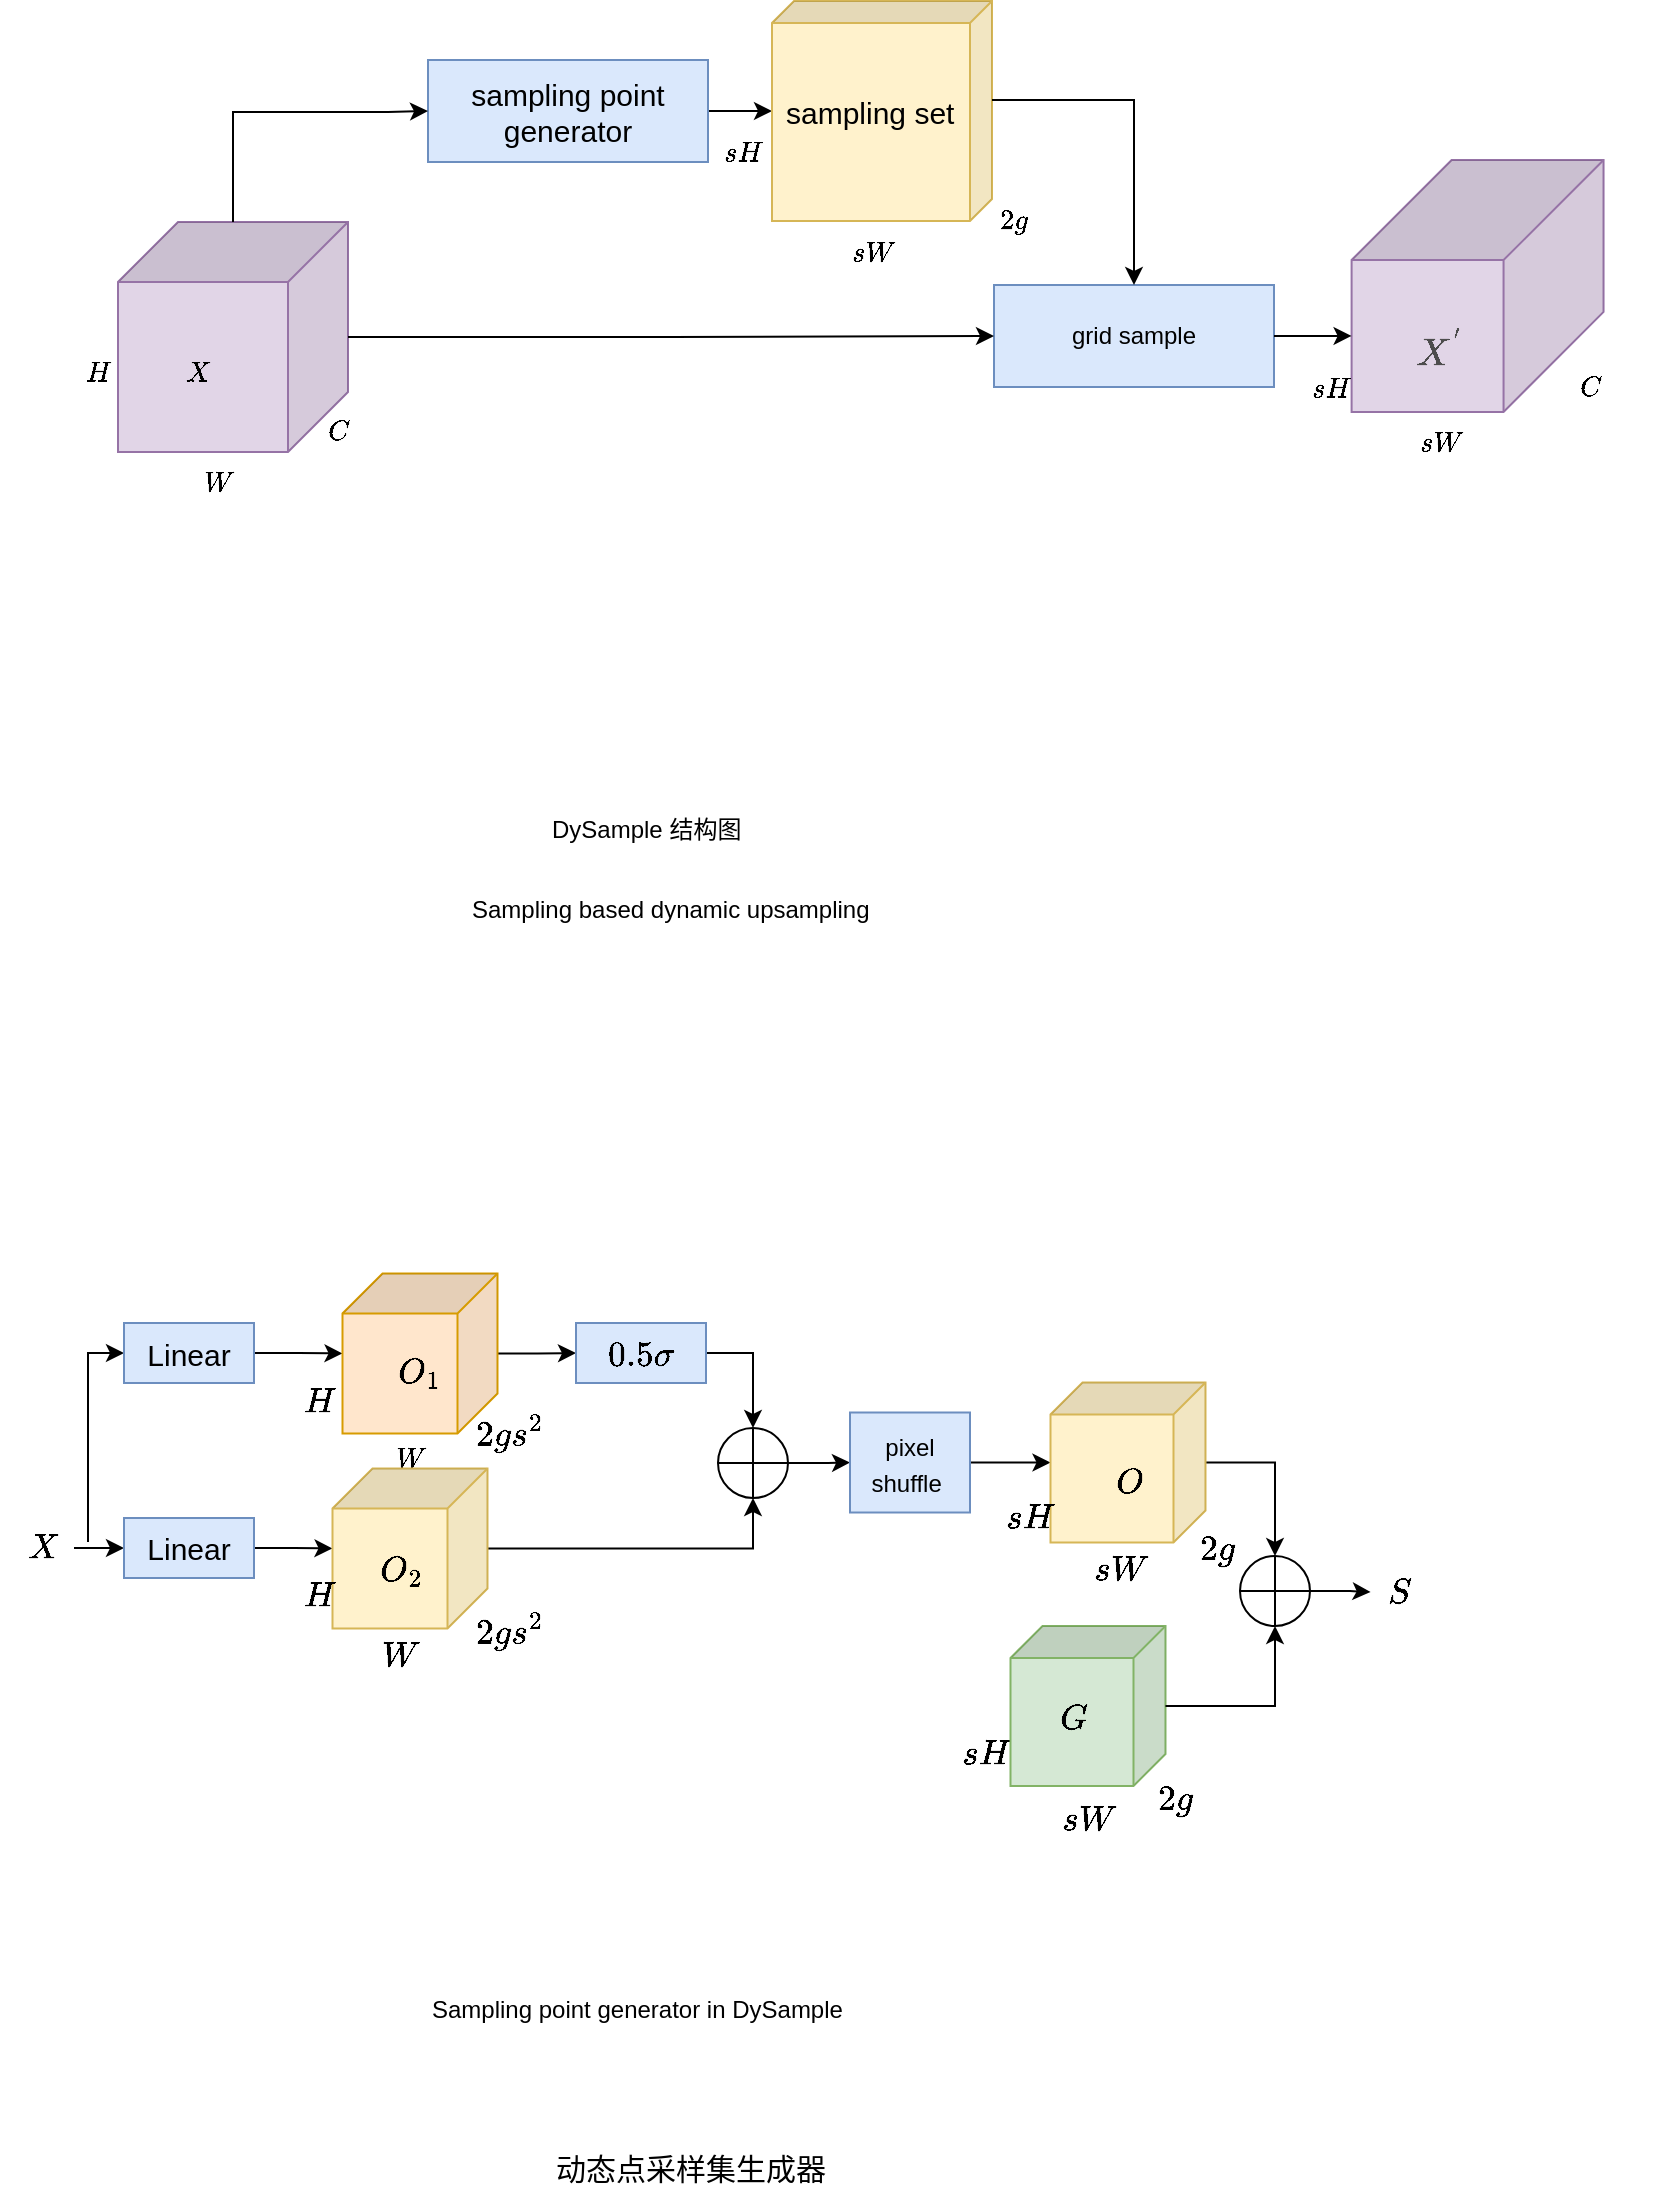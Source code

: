 <mxfile version="26.1.3">
  <diagram name="第 1 页" id="9oIQpO3N5rQyr_YoQIKY">
    <mxGraphModel dx="894" dy="1561" grid="1" gridSize="10" guides="1" tooltips="1" connect="1" arrows="1" fold="1" page="1" pageScale="1" pageWidth="1169" pageHeight="827" math="1" shadow="0">
      <root>
        <mxCell id="0" />
        <mxCell id="1" parent="0" />
        <mxCell id="AO_P0Q3c_-_OhgIRzk4a-24" value="" style="edgeStyle=orthogonalEdgeStyle;rounded=0;orthogonalLoop=1;jettySize=auto;html=1;" edge="1" parent="1" source="AO_P0Q3c_-_OhgIRzk4a-6" target="AO_P0Q3c_-_OhgIRzk4a-23">
          <mxGeometry relative="1" as="geometry" />
        </mxCell>
        <mxCell id="AO_P0Q3c_-_OhgIRzk4a-6" value=" sampling point &lt;br&gt;generator" style="rounded=0;whiteSpace=wrap;html=1;direction=east;strokeColor=#6c8ebf;arcSize=0;imageAspect=1;fillColor=#dae8fc;fontSize=15;" vertex="1" parent="1">
          <mxGeometry x="360" y="319" width="140" height="51" as="geometry" />
        </mxCell>
        <mxCell id="AO_P0Q3c_-_OhgIRzk4a-20" value="" style="group" vertex="1" connectable="0" parent="1">
          <mxGeometry x="165" y="400" width="180" height="145" as="geometry" />
        </mxCell>
        <mxCell id="AO_P0Q3c_-_OhgIRzk4a-19" value="&lt;span style=&quot;color: rgba(0, 0, 0, 0); font-family: monospace; font-size: 0px; text-align: start; text-wrap-mode: nowrap;&quot;&gt;%3CmxGraphModel%3E%3Croot%3E%3CmxCell%20id%3D%220%22%2F%3E%3CmxCell%20id%3D%221%22%20parent%3D%220%22%2F%3E%3CmxCell%20id%3D%222%22%20value%3D%22Linear%22%20style%3D%22rounded%3D0%3BwhiteSpace%3Dwrap%3Bhtml%3D1%3Bdirection%3Deast%3BstrokeColor%3D%236c8ebf%3BarcSize%3D0%3BimageAspect%3D1%3BfillColor%3D%23dae8fc%3BfontSize%3D15%3B%22%20vertex%3D%221%22%20parent%3D%221%22%3E%3CmxGeometry%20x%3D%22370%22%20y%3D%22809.5%22%20width%3D%22140%22%20height%3D%2251%22%20as%3D%22geometry%22%2F%3E%3C%2FmxCell%3E%3C%2Froot%3E%3C%2FmxGraphModel%3E&lt;/span&gt;" style="shape=cube;whiteSpace=wrap;html=1;boundedLbl=1;backgroundOutline=1;darkOpacity=0.05;darkOpacity2=0.1;fillColor=#e1d5e7;strokeColor=#9673a6;size=30;rotation=90;" vertex="1" parent="AO_P0Q3c_-_OhgIRzk4a-20">
          <mxGeometry x="40" width="115" height="115" as="geometry" />
        </mxCell>
        <mxCell id="AO_P0Q3c_-_OhgIRzk4a-8" value="$$W$$" style="text;html=1;align=center;verticalAlign=middle;resizable=0;points=[];autosize=1;strokeColor=none;fillColor=none;container=0;" vertex="1" parent="AO_P0Q3c_-_OhgIRzk4a-20">
          <mxGeometry x="60" y="115" width="60" height="30" as="geometry" />
        </mxCell>
        <mxCell id="AO_P0Q3c_-_OhgIRzk4a-9" value="$$H$$" style="text;html=1;align=center;verticalAlign=middle;resizable=0;points=[];autosize=1;strokeColor=none;fillColor=none;container=0;" vertex="1" parent="AO_P0Q3c_-_OhgIRzk4a-20">
          <mxGeometry y="60" width="60" height="30" as="geometry" />
        </mxCell>
        <mxCell id="AO_P0Q3c_-_OhgIRzk4a-10" value="$$X$$" style="text;html=1;align=center;verticalAlign=middle;resizable=0;points=[];autosize=1;strokeColor=none;fillColor=none;container=0;" vertex="1" parent="AO_P0Q3c_-_OhgIRzk4a-20">
          <mxGeometry x="50" y="60" width="60" height="30" as="geometry" />
        </mxCell>
        <mxCell id="AO_P0Q3c_-_OhgIRzk4a-11" value="$$C$$" style="text;html=1;align=center;verticalAlign=middle;resizable=0;points=[];autosize=1;strokeColor=none;fillColor=none;container=0;" vertex="1" parent="AO_P0Q3c_-_OhgIRzk4a-20">
          <mxGeometry x="120" y="90" width="60" height="30" as="geometry" />
        </mxCell>
        <mxCell id="AO_P0Q3c_-_OhgIRzk4a-29" value="" style="group" vertex="1" connectable="0" parent="1">
          <mxGeometry x="487" y="289.5" width="195" height="140" as="geometry" />
        </mxCell>
        <mxCell id="AO_P0Q3c_-_OhgIRzk4a-17" value="$$sH$$" style="text;html=1;align=center;verticalAlign=middle;resizable=0;points=[];autosize=1;strokeColor=none;fillColor=none;" vertex="1" parent="AO_P0Q3c_-_OhgIRzk4a-29">
          <mxGeometry y="60.5" width="60" height="30" as="geometry" />
        </mxCell>
        <mxCell id="AO_P0Q3c_-_OhgIRzk4a-23" value="" style="shape=cube;whiteSpace=wrap;html=1;boundedLbl=1;backgroundOutline=1;darkOpacity=0.05;darkOpacity2=0.1;fillColor=#fff2cc;strokeColor=#d6b656;size=11;rotation=90;aspect=fixed;align=center;container=0;" vertex="1" parent="AO_P0Q3c_-_OhgIRzk4a-29">
          <mxGeometry x="45" width="110" height="110" as="geometry" />
        </mxCell>
        <mxCell id="AO_P0Q3c_-_OhgIRzk4a-25" value="&lt;span style=&quot;color: rgb(0, 0, 0); font-family: Helvetica; font-style: normal; font-variant-ligatures: normal; font-variant-caps: normal; font-weight: 400; letter-spacing: normal; orphans: 2; text-align: center; text-indent: 0px; text-transform: none; widows: 2; word-spacing: 0px; -webkit-text-stroke-width: 0px; white-space: normal; text-decoration-thickness: initial; text-decoration-style: initial; text-decoration-color: initial; float: none; display: inline !important;&quot;&gt;sampling set&lt;/span&gt;" style="text;whiteSpace=wrap;html=1;fillColor=none;container=0;fontSize=15;" vertex="1" parent="AO_P0Q3c_-_OhgIRzk4a-29">
          <mxGeometry x="50" y="40.5" width="90" height="39.5" as="geometry" />
        </mxCell>
        <mxCell id="AO_P0Q3c_-_OhgIRzk4a-26" value="$$sW$$" style="text;html=1;align=center;verticalAlign=middle;resizable=0;points=[];autosize=1;strokeColor=none;fillColor=none;container=0;" vertex="1" parent="AO_P0Q3c_-_OhgIRzk4a-29">
          <mxGeometry x="60" y="110" width="70" height="30" as="geometry" />
        </mxCell>
        <mxCell id="AO_P0Q3c_-_OhgIRzk4a-27" value="$$2g$$" style="text;html=1;align=center;verticalAlign=middle;resizable=0;points=[];autosize=1;strokeColor=none;fillColor=none;container=0;" vertex="1" parent="AO_P0Q3c_-_OhgIRzk4a-29">
          <mxGeometry x="135" y="94.5" width="60" height="30" as="geometry" />
        </mxCell>
        <mxCell id="AO_P0Q3c_-_OhgIRzk4a-30" value="grid sample" style="rounded=0;whiteSpace=wrap;html=1;direction=east;strokeColor=#6c8ebf;arcSize=0;imageAspect=1;fillColor=#dae8fc;" vertex="1" parent="1">
          <mxGeometry x="643" y="431.5" width="140" height="51" as="geometry" />
        </mxCell>
        <mxCell id="AO_P0Q3c_-_OhgIRzk4a-32" style="edgeStyle=orthogonalEdgeStyle;rounded=0;orthogonalLoop=1;jettySize=auto;html=1;" edge="1" parent="1" source="AO_P0Q3c_-_OhgIRzk4a-19" target="AO_P0Q3c_-_OhgIRzk4a-30">
          <mxGeometry relative="1" as="geometry" />
        </mxCell>
        <mxCell id="AO_P0Q3c_-_OhgIRzk4a-36" style="edgeStyle=orthogonalEdgeStyle;rounded=0;orthogonalLoop=1;jettySize=auto;html=1;entryX=0;entryY=0.5;entryDx=0;entryDy=0;" edge="1" parent="1" source="AO_P0Q3c_-_OhgIRzk4a-19" target="AO_P0Q3c_-_OhgIRzk4a-6">
          <mxGeometry relative="1" as="geometry">
            <Array as="points">
              <mxPoint x="263" y="345" />
              <mxPoint x="340" y="345" />
            </Array>
          </mxGeometry>
        </mxCell>
        <mxCell id="AO_P0Q3c_-_OhgIRzk4a-38" style="edgeStyle=orthogonalEdgeStyle;rounded=0;orthogonalLoop=1;jettySize=auto;html=1;exitX=0;exitY=0;exitDx=49.5;exitDy=0;exitPerimeter=0;" edge="1" parent="1" source="AO_P0Q3c_-_OhgIRzk4a-23" target="AO_P0Q3c_-_OhgIRzk4a-30">
          <mxGeometry relative="1" as="geometry" />
        </mxCell>
        <mxCell id="AO_P0Q3c_-_OhgIRzk4a-49" value="" style="group" vertex="1" connectable="0" parent="1">
          <mxGeometry x="786" y="369" width="179" height="152.5" as="geometry" />
        </mxCell>
        <mxCell id="AO_P0Q3c_-_OhgIRzk4a-18" value="" style="shape=cube;whiteSpace=wrap;html=1;boundedLbl=1;backgroundOutline=1;darkOpacity=0.05;darkOpacity2=0.1;fillColor=#e1d5e7;strokeColor=#9673a6;size=50;rotation=90;aspect=fixed;" vertex="1" parent="AO_P0Q3c_-_OhgIRzk4a-49">
          <mxGeometry x="35.8" width="125.978" height="125.978" as="geometry" />
        </mxCell>
        <mxCell id="AO_P0Q3c_-_OhgIRzk4a-39" value="$$sH$$" style="text;html=1;align=center;verticalAlign=middle;resizable=0;points=[];autosize=1;strokeColor=none;fillColor=none;" vertex="1" parent="AO_P0Q3c_-_OhgIRzk4a-49">
          <mxGeometry x="-5" y="99.457" width="60" height="30" as="geometry" />
        </mxCell>
        <mxCell id="AO_P0Q3c_-_OhgIRzk4a-40" value="$$sW$$" style="text;html=1;align=center;verticalAlign=middle;resizable=0;points=[];autosize=1;strokeColor=none;fillColor=none;" vertex="1" parent="AO_P0Q3c_-_OhgIRzk4a-49">
          <mxGeometry x="44.75" y="125.978" width="70" height="30" as="geometry" />
        </mxCell>
        <mxCell id="AO_P0Q3c_-_OhgIRzk4a-41" value="$$C$$" style="text;html=1;align=center;verticalAlign=middle;resizable=0;points=[];autosize=1;strokeColor=none;fillColor=none;" vertex="1" parent="AO_P0Q3c_-_OhgIRzk4a-49">
          <mxGeometry x="125.3" y="99.457" width="60" height="30" as="geometry" />
        </mxCell>
        <mxCell id="AO_P0Q3c_-_OhgIRzk4a-48" value="&lt;span style=&quot;color: rgb(77, 77, 77); font-family: -apple-system, &amp;quot;SF UI Text&amp;quot;, Arial, &amp;quot;PingFang SC&amp;quot;, &amp;quot;Hiragino Sans GB&amp;quot;, &amp;quot;Microsoft YaHei&amp;quot;, &amp;quot;WenQuanYi Micro Hei&amp;quot;, sans-serif, SimHei, SimSun; font-size: 16px; font-style: normal; font-variant-ligatures: normal; font-variant-caps: normal; font-weight: 400; letter-spacing: normal; orphans: 2; text-align: start; text-indent: 0px; text-transform: none; widows: 2; word-spacing: 0px; -webkit-text-stroke-width: 0px; white-space: normal; background-color: rgb(255, 255, 255); text-decoration-thickness: initial; text-decoration-style: initial; text-decoration-color: initial; float: none; display: inline !important;&quot;&gt;$$X^{&#39;}$$&lt;/span&gt;" style="text;whiteSpace=wrap;html=1;" vertex="1" parent="AO_P0Q3c_-_OhgIRzk4a-49">
          <mxGeometry x="66.23" y="61" width="53.7" height="35.362" as="geometry" />
        </mxCell>
        <mxCell id="AO_P0Q3c_-_OhgIRzk4a-52" style="edgeStyle=orthogonalEdgeStyle;rounded=0;orthogonalLoop=1;jettySize=auto;html=1;entryX=0;entryY=0;entryDx=87.989;entryDy=125.978;entryPerimeter=0;" edge="1" parent="1" source="AO_P0Q3c_-_OhgIRzk4a-30" target="AO_P0Q3c_-_OhgIRzk4a-18">
          <mxGeometry relative="1" as="geometry" />
        </mxCell>
        <mxCell id="AO_P0Q3c_-_OhgIRzk4a-54" value="DySample 结构图" style="text;whiteSpace=wrap;html=1;" vertex="1" parent="1">
          <mxGeometry x="420" y="690" width="230" height="40" as="geometry" />
        </mxCell>
        <mxCell id="AO_P0Q3c_-_OhgIRzk4a-55" value="Sampling point generator in DySample" style="text;whiteSpace=wrap;html=1;" vertex="1" parent="1">
          <mxGeometry x="360" y="1280" width="240" height="40" as="geometry" />
        </mxCell>
        <mxCell id="AO_P0Q3c_-_OhgIRzk4a-57" style="edgeStyle=orthogonalEdgeStyle;rounded=0;orthogonalLoop=1;jettySize=auto;html=1;entryX=0;entryY=0.5;entryDx=0;entryDy=0;" edge="1" parent="1" target="AO_P0Q3c_-_OhgIRzk4a-58">
          <mxGeometry relative="1" as="geometry">
            <mxPoint x="238" y="980.5" as="targetPoint" />
            <mxPoint x="190" y="1060" as="sourcePoint" />
            <Array as="points">
              <mxPoint x="190" y="965" />
            </Array>
          </mxGeometry>
        </mxCell>
        <mxCell id="AO_P0Q3c_-_OhgIRzk4a-69" style="edgeStyle=orthogonalEdgeStyle;rounded=0;orthogonalLoop=1;jettySize=auto;html=1;entryX=0;entryY=0.5;entryDx=0;entryDy=0;" edge="1" parent="1" source="AO_P0Q3c_-_OhgIRzk4a-112" target="AO_P0Q3c_-_OhgIRzk4a-59">
          <mxGeometry relative="1" as="geometry">
            <mxPoint x="152" y="1063" as="sourcePoint" />
          </mxGeometry>
        </mxCell>
        <mxCell id="AO_P0Q3c_-_OhgIRzk4a-61" value="" style="edgeStyle=orthogonalEdgeStyle;rounded=0;orthogonalLoop=1;jettySize=auto;html=1;" edge="1" parent="1" source="AO_P0Q3c_-_OhgIRzk4a-58" target="AO_P0Q3c_-_OhgIRzk4a-60">
          <mxGeometry relative="1" as="geometry" />
        </mxCell>
        <mxCell id="AO_P0Q3c_-_OhgIRzk4a-58" value="Linear" style="rounded=0;whiteSpace=wrap;html=1;direction=east;strokeColor=#6c8ebf;arcSize=0;imageAspect=1;fillColor=#dae8fc;fontSize=15;" vertex="1" parent="1">
          <mxGeometry x="208" y="950.5" width="65" height="30" as="geometry" />
        </mxCell>
        <mxCell id="AO_P0Q3c_-_OhgIRzk4a-63" value="" style="edgeStyle=orthogonalEdgeStyle;rounded=0;orthogonalLoop=1;jettySize=auto;html=1;" edge="1" parent="1" source="AO_P0Q3c_-_OhgIRzk4a-59" target="AO_P0Q3c_-_OhgIRzk4a-62">
          <mxGeometry relative="1" as="geometry" />
        </mxCell>
        <mxCell id="AO_P0Q3c_-_OhgIRzk4a-59" value="Linear" style="rounded=0;whiteSpace=wrap;html=1;direction=east;strokeColor=#6c8ebf;arcSize=0;imageAspect=1;fillColor=#dae8fc;fontSize=15;" vertex="1" parent="1">
          <mxGeometry x="208" y="1048" width="65" height="30" as="geometry" />
        </mxCell>
        <mxCell id="AO_P0Q3c_-_OhgIRzk4a-65" value="" style="edgeStyle=orthogonalEdgeStyle;rounded=0;orthogonalLoop=1;jettySize=auto;html=1;" edge="1" parent="1" source="AO_P0Q3c_-_OhgIRzk4a-60" target="AO_P0Q3c_-_OhgIRzk4a-64">
          <mxGeometry relative="1" as="geometry" />
        </mxCell>
        <mxCell id="AO_P0Q3c_-_OhgIRzk4a-67" style="edgeStyle=orthogonalEdgeStyle;rounded=0;orthogonalLoop=1;jettySize=auto;html=1;entryX=0.5;entryY=1;entryDx=0;entryDy=0;" edge="1" parent="1" source="AO_P0Q3c_-_OhgIRzk4a-62" target="AO_P0Q3c_-_OhgIRzk4a-66">
          <mxGeometry relative="1" as="geometry" />
        </mxCell>
        <mxCell id="AO_P0Q3c_-_OhgIRzk4a-68" style="edgeStyle=orthogonalEdgeStyle;rounded=0;orthogonalLoop=1;jettySize=auto;html=1;entryX=0.5;entryY=0;entryDx=0;entryDy=0;" edge="1" parent="1" source="AO_P0Q3c_-_OhgIRzk4a-64" target="AO_P0Q3c_-_OhgIRzk4a-66">
          <mxGeometry relative="1" as="geometry" />
        </mxCell>
        <mxCell id="AO_P0Q3c_-_OhgIRzk4a-64" value="$$0.5\sigma$$" style="rounded=0;whiteSpace=wrap;html=1;direction=east;strokeColor=#6c8ebf;arcSize=0;imageAspect=1;fillColor=#dae8fc;fontSize=15;" vertex="1" parent="1">
          <mxGeometry x="434" y="950.5" width="65" height="30" as="geometry" />
        </mxCell>
        <mxCell id="AO_P0Q3c_-_OhgIRzk4a-71" value="" style="edgeStyle=orthogonalEdgeStyle;rounded=0;orthogonalLoop=1;jettySize=auto;html=1;" edge="1" parent="1" source="AO_P0Q3c_-_OhgIRzk4a-104" target="AO_P0Q3c_-_OhgIRzk4a-70">
          <mxGeometry relative="1" as="geometry" />
        </mxCell>
        <mxCell id="AO_P0Q3c_-_OhgIRzk4a-66" value="" style="shape=orEllipse;perimeter=ellipsePerimeter;whiteSpace=wrap;html=1;backgroundOutline=1;aspect=fixed;" vertex="1" parent="1">
          <mxGeometry x="505" y="1003" width="35" height="35" as="geometry" />
        </mxCell>
        <mxCell id="AO_P0Q3c_-_OhgIRzk4a-74" value="" style="edgeStyle=orthogonalEdgeStyle;rounded=0;orthogonalLoop=1;jettySize=auto;html=1;" edge="1" parent="1" source="AO_P0Q3c_-_OhgIRzk4a-70" target="AO_P0Q3c_-_OhgIRzk4a-73">
          <mxGeometry relative="1" as="geometry" />
        </mxCell>
        <mxCell id="AO_P0Q3c_-_OhgIRzk4a-73" value="" style="shape=orEllipse;perimeter=ellipsePerimeter;whiteSpace=wrap;html=1;backgroundOutline=1;aspect=fixed;" vertex="1" parent="1">
          <mxGeometry x="766" y="1067" width="35" height="35" as="geometry" />
        </mxCell>
        <mxCell id="AO_P0Q3c_-_OhgIRzk4a-106" value="" style="edgeStyle=orthogonalEdgeStyle;rounded=0;orthogonalLoop=1;jettySize=auto;html=1;" edge="1" parent="1" source="AO_P0Q3c_-_OhgIRzk4a-66" target="AO_P0Q3c_-_OhgIRzk4a-104">
          <mxGeometry relative="1" as="geometry">
            <mxPoint x="540" y="1021" as="sourcePoint" />
            <mxPoint x="671" y="1020" as="targetPoint" />
          </mxGeometry>
        </mxCell>
        <mxCell id="AO_P0Q3c_-_OhgIRzk4a-104" value="&lt;span style=&quot;font-size: 12px; text-align: left;&quot;&gt;pixel&lt;/span&gt;&lt;div&gt;&lt;span style=&quot;font-size: 12px; text-align: left;&quot;&gt;shuffle&amp;nbsp;&lt;/span&gt;&lt;/div&gt;" style="rounded=0;whiteSpace=wrap;html=1;direction=east;strokeColor=#6c8ebf;arcSize=0;imageAspect=1;fillColor=#dae8fc;fontSize=15;" vertex="1" parent="1">
          <mxGeometry x="571" y="995.25" width="60" height="50" as="geometry" />
        </mxCell>
        <mxCell id="AO_P0Q3c_-_OhgIRzk4a-107" value="" style="group" vertex="1" connectable="0" parent="1">
          <mxGeometry x="275" y="925.75" width="175" height="107.25" as="geometry" />
        </mxCell>
        <mxCell id="AO_P0Q3c_-_OhgIRzk4a-60" value="&lt;span style=&quot;color: rgba(0, 0, 0, 0); font-family: monospace; font-size: 0px; text-align: start; text-wrap-mode: nowrap;&quot;&gt;%3CmxGraphModel%3E%3Croot%3E%3CmxCell%20id%3D%220%22%2F%3E%3CmxCell%20id%3D%221%22%20parent%3D%220%22%2F%3E%3CmxCell%20id%3D%222%22%20value%3D%22Linear%22%20style%3D%22rounded%3D0%3BwhiteSpace%3Dwrap%3Bhtml%3D1%3Bdirection%3Deast%3BstrokeColor%3D%236c8ebf%3BarcSize%3D0%3BimageAspect%3D1%3BfillColor%3D%23dae8fc%3BfontSize%3D15%3B%22%20vertex%3D%221%22%20parent%3D%221%22%3E%3CmxGeometry%20x%3D%22370%22%20y%3D%22809.5%22%20width%3D%22140%22%20height%3D%2251%22%20as%3D%22geometry%22%2F%3E%3C%2FmxCell%3E%3C%2Froot%3E%3C%2FmxGraphModel%3E&lt;/span&gt;" style="shape=cube;whiteSpace=wrap;html=1;boundedLbl=1;backgroundOutline=1;darkOpacity=0.05;darkOpacity2=0.1;fillColor=#ffe6cc;strokeColor=#d79b00;size=20;rotation=90;" vertex="1" parent="AO_P0Q3c_-_OhgIRzk4a-107">
          <mxGeometry x="41" y="1.25" width="80" height="77.5" as="geometry" />
        </mxCell>
        <mxCell id="AO_P0Q3c_-_OhgIRzk4a-80" value="&lt;font style=&quot;font-size: 15px;&quot;&gt;$$O_1$$&lt;/font&gt;" style="text;html=1;align=center;verticalAlign=middle;resizable=0;points=[];autosize=1;strokeColor=none;fillColor=none;" vertex="1" parent="AO_P0Q3c_-_OhgIRzk4a-107">
          <mxGeometry x="35" y="34.25" width="90" height="30" as="geometry" />
        </mxCell>
        <mxCell id="AO_P0Q3c_-_OhgIRzk4a-81" value="&lt;font style=&quot;font-size: 15px;&quot;&gt;$$H$$&lt;/font&gt;" style="text;html=1;align=center;verticalAlign=middle;resizable=0;points=[];autosize=1;strokeColor=none;fillColor=none;" vertex="1" parent="AO_P0Q3c_-_OhgIRzk4a-107">
          <mxGeometry x="-5" y="48.75" width="70" height="30" as="geometry" />
        </mxCell>
        <mxCell id="AO_P0Q3c_-_OhgIRzk4a-82" value="$$W$$" style="text;html=1;align=center;verticalAlign=middle;resizable=0;points=[];autosize=1;strokeColor=none;fillColor=none;" vertex="1" parent="AO_P0Q3c_-_OhgIRzk4a-107">
          <mxGeometry x="46" y="77.25" width="60" height="30" as="geometry" />
        </mxCell>
        <mxCell id="AO_P0Q3c_-_OhgIRzk4a-84" value="&lt;font style=&quot;font-size: 15px;&quot;&gt;$$2gs^2$$&lt;/font&gt;" style="text;html=1;align=center;verticalAlign=middle;resizable=0;points=[];autosize=1;strokeColor=none;fillColor=none;" vertex="1" parent="AO_P0Q3c_-_OhgIRzk4a-107">
          <mxGeometry x="75" y="64.25" width="100" height="30" as="geometry" />
        </mxCell>
        <mxCell id="AO_P0Q3c_-_OhgIRzk4a-108" value="" style="group" vertex="1" connectable="0" parent="1">
          <mxGeometry x="275" y="1023.25" width="175" height="108.75" as="geometry" />
        </mxCell>
        <mxCell id="AO_P0Q3c_-_OhgIRzk4a-62" value="&lt;span style=&quot;color: rgba(0, 0, 0, 0); font-family: monospace; font-size: 0px; text-align: start; text-wrap-mode: nowrap;&quot;&gt;%3CmxGraphModel%3E%3Croot%3E%3CmxCell%20id%3D%220%22%2F%3E%3CmxCell%20id%3D%221%22%20parent%3D%220%22%2F%3E%3CmxCell%20id%3D%222%22%20value%3D%22Linear%22%20style%3D%22rounded%3D0%3BwhiteSpace%3Dwrap%3Bhtml%3D1%3Bdirection%3Deast%3BstrokeColor%3D%236c8ebf%3BarcSize%3D0%3BimageAspect%3D1%3BfillColor%3D%23dae8fc%3BfontSize%3D15%3B%22%20vertex%3D%221%22%20parent%3D%221%22%3E%3CmxGeometry%20x%3D%22370%22%20y%3D%22809.5%22%20width%3D%22140%22%20height%3D%2251%22%20as%3D%22geometry%22%2F%3E%3C%2FmxCell%3E%3C%2Froot%3E%3C%2FmxGraphModel%3E&lt;/span&gt;" style="shape=cube;whiteSpace=wrap;html=1;boundedLbl=1;backgroundOutline=1;darkOpacity=0.05;darkOpacity2=0.1;fillColor=#fff2cc;strokeColor=#d6b656;size=20;rotation=90;" vertex="1" parent="AO_P0Q3c_-_OhgIRzk4a-108">
          <mxGeometry x="36" y="1.25" width="80" height="77.5" as="geometry" />
        </mxCell>
        <mxCell id="AO_P0Q3c_-_OhgIRzk4a-96" value="&lt;font style=&quot;font-size: 15px;&quot;&gt;$$O_2$$&lt;/font&gt;" style="text;html=1;align=center;verticalAlign=middle;resizable=0;points=[];autosize=1;strokeColor=none;fillColor=none;" vertex="1" parent="AO_P0Q3c_-_OhgIRzk4a-108">
          <mxGeometry x="26" y="35.75" width="90" height="30" as="geometry" />
        </mxCell>
        <mxCell id="AO_P0Q3c_-_OhgIRzk4a-97" value="&lt;font style=&quot;font-size: 15px;&quot;&gt;$$H$$&lt;/font&gt;" style="text;html=1;align=center;verticalAlign=middle;resizable=0;points=[];autosize=1;strokeColor=none;fillColor=none;" vertex="1" parent="AO_P0Q3c_-_OhgIRzk4a-108">
          <mxGeometry x="-5" y="48.75" width="70" height="30" as="geometry" />
        </mxCell>
        <mxCell id="AO_P0Q3c_-_OhgIRzk4a-98" value="&lt;font style=&quot;font-size: 15px;&quot;&gt;$$W$$&lt;/font&gt;" style="text;html=1;align=center;verticalAlign=middle;resizable=0;points=[];autosize=1;strokeColor=none;fillColor=none;" vertex="1" parent="AO_P0Q3c_-_OhgIRzk4a-108">
          <mxGeometry x="36" y="78.75" width="70" height="30" as="geometry" />
        </mxCell>
        <mxCell id="AO_P0Q3c_-_OhgIRzk4a-99" value="&lt;font style=&quot;font-size: 15px;&quot;&gt;$$2gs^2$$&lt;/font&gt;" style="text;html=1;align=center;verticalAlign=middle;resizable=0;points=[];autosize=1;strokeColor=none;fillColor=none;" vertex="1" parent="AO_P0Q3c_-_OhgIRzk4a-108">
          <mxGeometry x="75" y="65.75" width="100" height="30" as="geometry" />
        </mxCell>
        <mxCell id="AO_P0Q3c_-_OhgIRzk4a-110" value="" style="group" vertex="1" connectable="0" parent="1">
          <mxGeometry x="609" y="1102" width="159" height="112.25" as="geometry" />
        </mxCell>
        <mxCell id="AO_P0Q3c_-_OhgIRzk4a-101" value="$$sH$$" style="text;html=1;align=center;verticalAlign=middle;resizable=0;points=[];autosize=1;strokeColor=none;fillColor=none;fontSize=15;" vertex="1" parent="AO_P0Q3c_-_OhgIRzk4a-110">
          <mxGeometry x="-10" y="48.75" width="80" height="30" as="geometry" />
        </mxCell>
        <mxCell id="AO_P0Q3c_-_OhgIRzk4a-72" value="&lt;span style=&quot;color: rgba(0, 0, 0, 0); font-family: monospace; font-size: 0px; text-align: start; text-wrap-mode: nowrap;&quot;&gt;%3CmxGraphModel%3E%3Croot%3E%3CmxCell%20id%3D%220%22%2F%3E%3CmxCell%20id%3D%221%22%20parent%3D%220%22%2F%3E%3CmxCell%20id%3D%222%22%20value%3D%22Linear%22%20style%3D%22rounded%3D0%3BwhiteSpace%3Dwrap%3Bhtml%3D1%3Bdirection%3Deast%3BstrokeColor%3D%236c8ebf%3BarcSize%3D0%3BimageAspect%3D1%3BfillColor%3D%23dae8fc%3BfontSize%3D15%3B%22%20vertex%3D%221%22%20parent%3D%221%22%3E%3CmxGeometry%20x%3D%22370%22%20y%3D%22809.5%22%20width%3D%22140%22%20height%3D%2251%22%20as%3D%22geometry%22%2F%3E%3C%2FmxCell%3E%3C%2Froot%3E%3C%2FmxGraphModel%3E&lt;/span&gt;" style="shape=cube;whiteSpace=wrap;html=1;boundedLbl=1;backgroundOutline=1;darkOpacity=0.05;darkOpacity2=0.1;fillColor=#d5e8d4;strokeColor=#82b366;size=16;rotation=90;" vertex="1" parent="AO_P0Q3c_-_OhgIRzk4a-110">
          <mxGeometry x="41" y="1.25" width="80" height="77.5" as="geometry" />
        </mxCell>
        <mxCell id="AO_P0Q3c_-_OhgIRzk4a-100" value="&lt;font style=&quot;font-size: 15px;&quot;&gt;$$G$$&lt;/font&gt;" style="text;html=1;align=center;verticalAlign=middle;resizable=0;points=[];autosize=1;strokeColor=none;fillColor=none;" vertex="1" parent="AO_P0Q3c_-_OhgIRzk4a-110">
          <mxGeometry x="39" y="31.25" width="70" height="30" as="geometry" />
        </mxCell>
        <mxCell id="AO_P0Q3c_-_OhgIRzk4a-102" value="$$sW$$" style="text;html=1;align=center;verticalAlign=middle;resizable=0;points=[];autosize=1;strokeColor=none;fillColor=none;fontSize=15;" vertex="1" parent="AO_P0Q3c_-_OhgIRzk4a-110">
          <mxGeometry x="41" y="82.25" width="80" height="30" as="geometry" />
        </mxCell>
        <mxCell id="AO_P0Q3c_-_OhgIRzk4a-103" value="$$2g$$" style="text;html=1;align=center;verticalAlign=middle;resizable=0;points=[];autosize=1;strokeColor=none;fillColor=none;fontSize=15;" vertex="1" parent="AO_P0Q3c_-_OhgIRzk4a-110">
          <mxGeometry x="89" y="71.25" width="70" height="30" as="geometry" />
        </mxCell>
        <mxCell id="AO_P0Q3c_-_OhgIRzk4a-111" value="" style="group;fontSize=15;" vertex="1" connectable="0" parent="1">
          <mxGeometry x="631" y="980.25" width="158" height="108.75" as="geometry" />
        </mxCell>
        <mxCell id="AO_P0Q3c_-_OhgIRzk4a-70" value="&lt;span style=&quot;color: rgba(0, 0, 0, 0); font-family: monospace; font-size: 0px; text-align: start; text-wrap-mode: nowrap;&quot;&gt;%3CmxGraphModel%3E%3Croot%3E%3CmxCell%20id%3D%220%22%2F%3E%3CmxCell%20id%3D%221%22%20parent%3D%220%22%2F%3E%3CmxCell%20id%3D%222%22%20value%3D%22Linear%22%20style%3D%22rounded%3D0%3BwhiteSpace%3Dwrap%3Bhtml%3D1%3Bdirection%3Deast%3BstrokeColor%3D%236c8ebf%3BarcSize%3D0%3BimageAspect%3D1%3BfillColor%3D%23dae8fc%3BfontSize%3D15%3B%22%20vertex%3D%221%22%20parent%3D%221%22%3E%3CmxGeometry%20x%3D%22370%22%20y%3D%22809.5%22%20width%3D%22140%22%20height%3D%2251%22%20as%3D%22geometry%22%2F%3E%3C%2FmxCell%3E%3C%2Froot%3E%3C%2FmxGraphModel%3E&lt;/span&gt;" style="shape=cube;whiteSpace=wrap;html=1;boundedLbl=1;backgroundOutline=1;darkOpacity=0.05;darkOpacity2=0.1;fillColor=#fff2cc;strokeColor=#d6b656;size=16;rotation=90;" vertex="1" parent="AO_P0Q3c_-_OhgIRzk4a-111">
          <mxGeometry x="39" y="1.25" width="80" height="77.5" as="geometry" />
        </mxCell>
        <mxCell id="AO_P0Q3c_-_OhgIRzk4a-85" value="&lt;font style=&quot;font-size: 15px;&quot;&gt;$$O$$&lt;/font&gt;" style="text;html=1;align=center;verticalAlign=middle;resizable=0;points=[];autosize=1;strokeColor=none;fillColor=none;" vertex="1" parent="AO_P0Q3c_-_OhgIRzk4a-111">
          <mxGeometry x="44" y="35" width="70" height="30" as="geometry" />
        </mxCell>
        <mxCell id="AO_P0Q3c_-_OhgIRzk4a-86" value="$$sH$$" style="text;html=1;align=center;verticalAlign=middle;resizable=0;points=[];autosize=1;strokeColor=none;fillColor=none;fontSize=15;" vertex="1" parent="AO_P0Q3c_-_OhgIRzk4a-111">
          <mxGeometry x="-10" y="52.75" width="80" height="30" as="geometry" />
        </mxCell>
        <mxCell id="AO_P0Q3c_-_OhgIRzk4a-87" value="$$sW$$" style="text;html=1;align=center;verticalAlign=middle;resizable=0;points=[];autosize=1;strokeColor=none;fillColor=none;fontSize=15;" vertex="1" parent="AO_P0Q3c_-_OhgIRzk4a-111">
          <mxGeometry x="35" y="78.75" width="80" height="30" as="geometry" />
        </mxCell>
        <mxCell id="AO_P0Q3c_-_OhgIRzk4a-88" value="$$2g$$" style="text;html=1;align=center;verticalAlign=middle;resizable=0;points=[];autosize=1;strokeColor=none;fillColor=none;fontSize=15;" vertex="1" parent="AO_P0Q3c_-_OhgIRzk4a-111">
          <mxGeometry x="88" y="68" width="70" height="30" as="geometry" />
        </mxCell>
        <mxCell id="AO_P0Q3c_-_OhgIRzk4a-112" value="$$X$$" style="whiteSpace=wrap;html=1;fillColor=none;fontSize=15;strokeColor=none;" vertex="1" parent="1">
          <mxGeometry x="153" y="1048" width="30" height="30" as="geometry" />
        </mxCell>
        <mxCell id="AO_P0Q3c_-_OhgIRzk4a-118" value="" style="edgeStyle=orthogonalEdgeStyle;rounded=0;orthogonalLoop=1;jettySize=auto;html=1;" edge="1" parent="1" source="AO_P0Q3c_-_OhgIRzk4a-73" target="AO_P0Q3c_-_OhgIRzk4a-116">
          <mxGeometry relative="1" as="geometry">
            <mxPoint x="801" y="1085" as="sourcePoint" />
            <mxPoint x="898.5" y="1084.5" as="targetPoint" />
          </mxGeometry>
        </mxCell>
        <mxCell id="AO_P0Q3c_-_OhgIRzk4a-116" value="$$S$$" style="whiteSpace=wrap;html=1;fillColor=none;fontSize=15;strokeColor=none;" vertex="1" parent="1">
          <mxGeometry x="831.3" y="1070" width="30" height="30" as="geometry" />
        </mxCell>
        <mxCell id="K-rQHarK1mUHMqbomgQv-1" value="&lt;font style=&quot;font-size: 15px;&quot;&gt;动态点采样集生成器&lt;/font&gt;" style="text;html=1;align=center;verticalAlign=middle;resizable=0;points=[];autosize=1;strokeColor=none;fillColor=none;" vertex="1" parent="1">
          <mxGeometry x="411" y="1358" width="160" height="30" as="geometry" />
        </mxCell>
        <mxCell id="K-rQHarK1mUHMqbomgQv-5" value="Sampling based dynamic upsampling" style="text;whiteSpace=wrap;html=1;" vertex="1" parent="1">
          <mxGeometry x="380" y="730" width="230" height="40" as="geometry" />
        </mxCell>
        <mxCell id="K-rQHarK1mUHMqbomgQv-6" style="edgeStyle=orthogonalEdgeStyle;rounded=0;orthogonalLoop=1;jettySize=auto;html=1;entryX=0.5;entryY=1;entryDx=0;entryDy=0;" edge="1" parent="1" source="AO_P0Q3c_-_OhgIRzk4a-72" target="AO_P0Q3c_-_OhgIRzk4a-73">
          <mxGeometry relative="1" as="geometry" />
        </mxCell>
      </root>
    </mxGraphModel>
  </diagram>
</mxfile>
